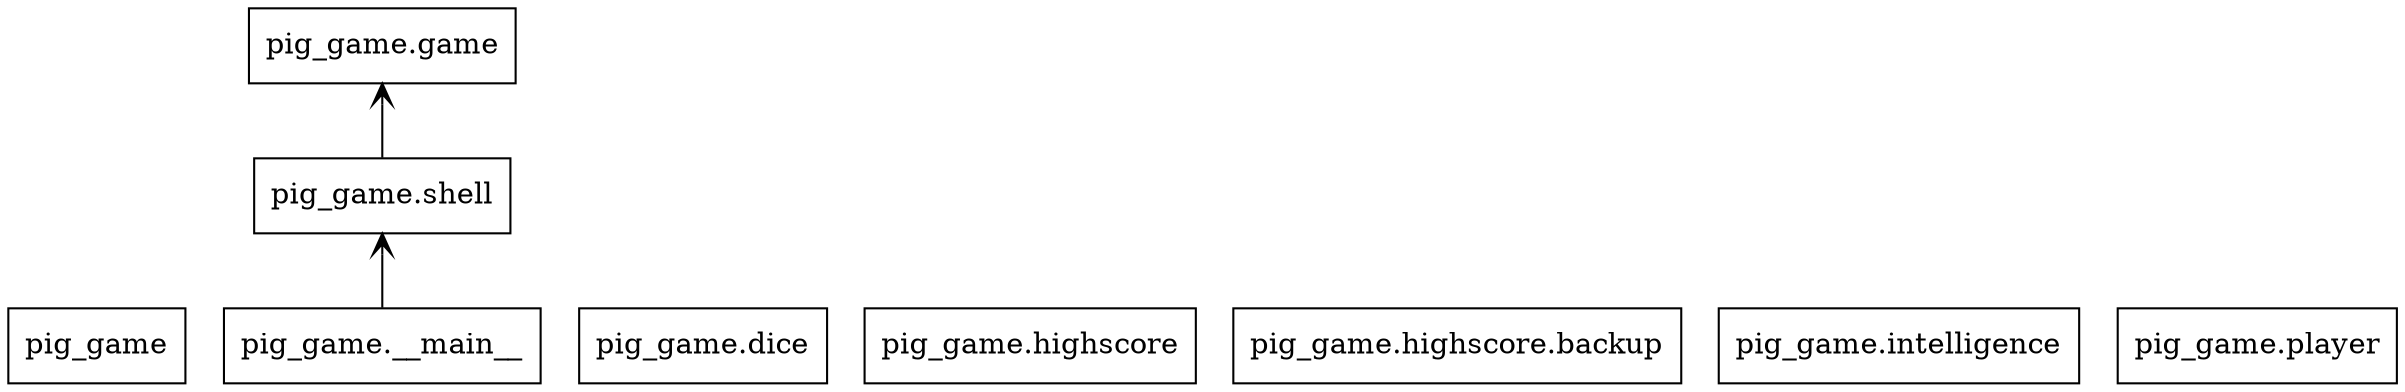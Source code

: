 digraph "packages_pig_game" {
rankdir=BT
charset="utf-8"
"pig_game" [color="black", label=<pig_game>, shape="box", style="solid"];
"pig_game.__main__" [color="black", label=<pig_game.__main__>, shape="box", style="solid"];
"pig_game.dice" [color="black", label=<pig_game.dice>, shape="box", style="solid"];
"pig_game.game" [color="black", label=<pig_game.game>, shape="box", style="solid"];
"pig_game.highscore" [color="black", label=<pig_game.highscore>, shape="box", style="solid"];
"pig_game.highscore.backup" [color="black", label=<pig_game.highscore.backup>, shape="box", style="solid"];
"pig_game.intelligence" [color="black", label=<pig_game.intelligence>, shape="box", style="solid"];
"pig_game.player" [color="black", label=<pig_game.player>, shape="box", style="solid"];
"pig_game.shell" [color="black", label=<pig_game.shell>, shape="box", style="solid"];
"pig_game.__main__" -> "pig_game.shell" [arrowhead="open", arrowtail="none"];
"pig_game.shell" -> "pig_game.game" [arrowhead="open", arrowtail="none"];
}
